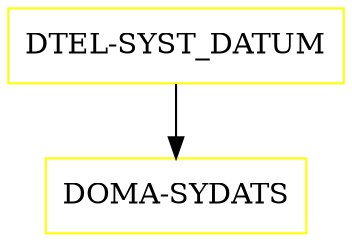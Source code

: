 digraph G {
  "DTEL-SYST_DATUM" [shape=box,color=yellow];
  "DOMA-SYDATS" [shape=box,color=yellow,URL="./DOMA_SYDATS.html"];
  "DTEL-SYST_DATUM" -> "DOMA-SYDATS";
}
